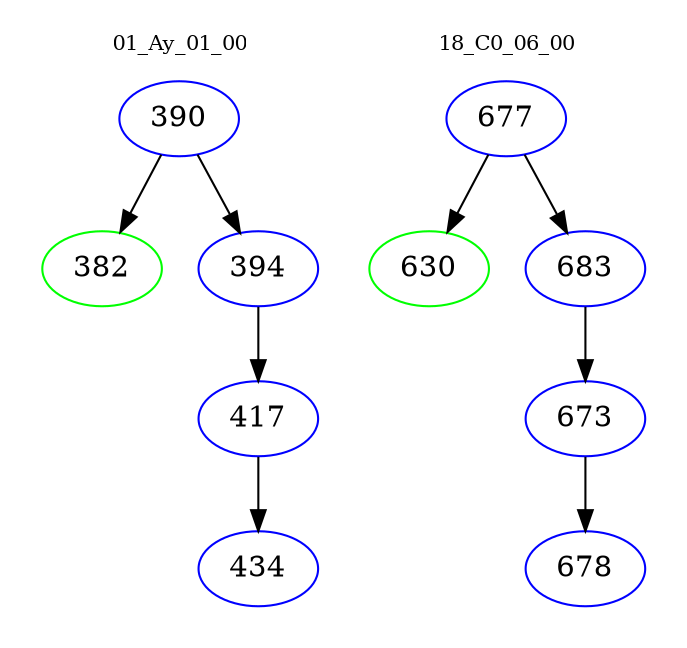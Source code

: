 digraph{
subgraph cluster_0 {
color = white
label = "01_Ay_01_00";
fontsize=10;
T0_390 [label="390", color="blue"]
T0_390 -> T0_382 [color="black"]
T0_382 [label="382", color="green"]
T0_390 -> T0_394 [color="black"]
T0_394 [label="394", color="blue"]
T0_394 -> T0_417 [color="black"]
T0_417 [label="417", color="blue"]
T0_417 -> T0_434 [color="black"]
T0_434 [label="434", color="blue"]
}
subgraph cluster_1 {
color = white
label = "18_C0_06_00";
fontsize=10;
T1_677 [label="677", color="blue"]
T1_677 -> T1_630 [color="black"]
T1_630 [label="630", color="green"]
T1_677 -> T1_683 [color="black"]
T1_683 [label="683", color="blue"]
T1_683 -> T1_673 [color="black"]
T1_673 [label="673", color="blue"]
T1_673 -> T1_678 [color="black"]
T1_678 [label="678", color="blue"]
}
}
